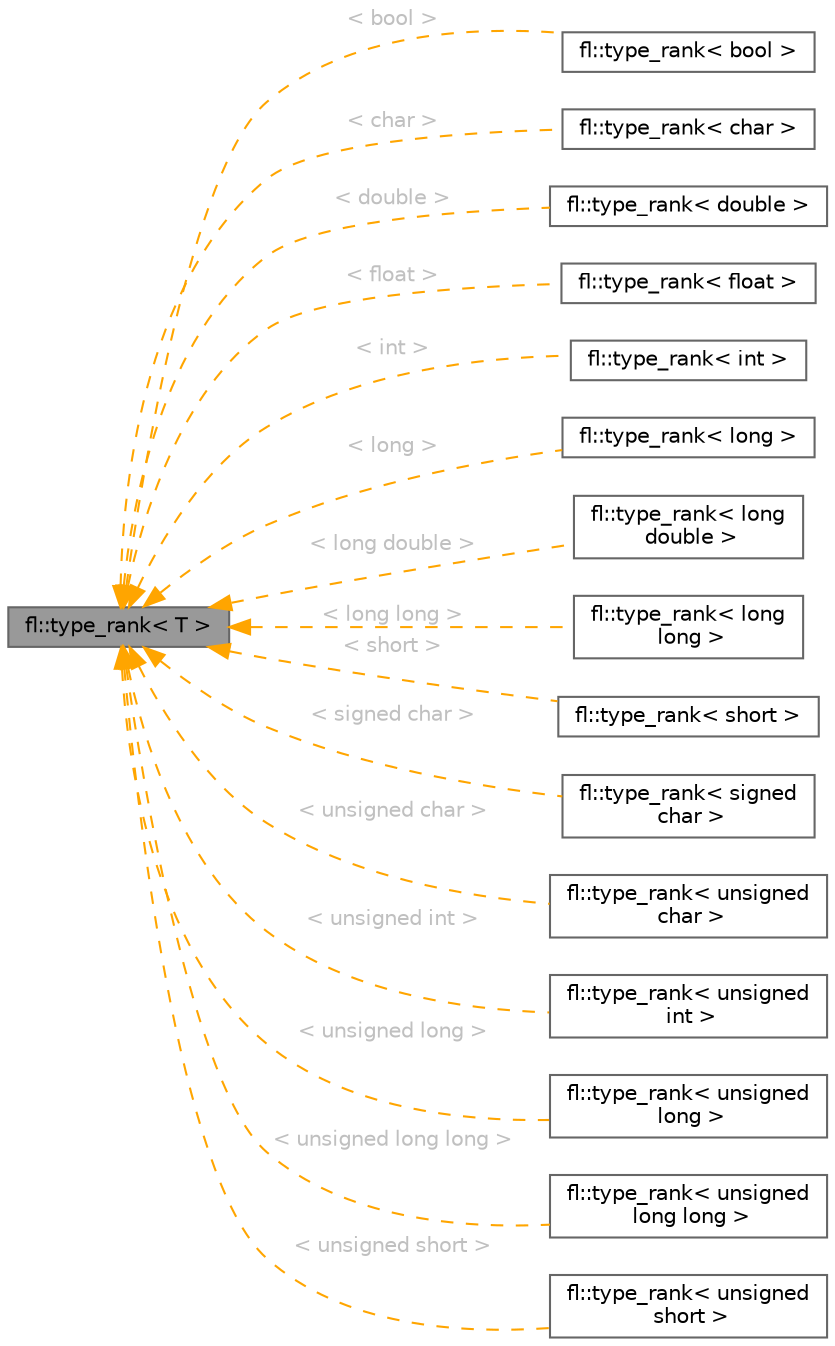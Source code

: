 digraph "fl::type_rank&lt; T &gt;"
{
 // INTERACTIVE_SVG=YES
 // LATEX_PDF_SIZE
  bgcolor="transparent";
  edge [fontname=Helvetica,fontsize=10,labelfontname=Helvetica,labelfontsize=10];
  node [fontname=Helvetica,fontsize=10,shape=box,height=0.2,width=0.4];
  rankdir="LR";
  Node1 [id="Node000001",label="fl::type_rank\< T \>",height=0.2,width=0.4,color="gray40", fillcolor="grey60", style="filled", fontcolor="black",tooltip=" "];
  Node1 -> Node2 [id="edge1_Node000001_Node000002",dir="back",color="orange",style="dashed",tooltip=" ",label=" \< bool \>",fontcolor="grey" ];
  Node2 [id="Node000002",label="fl::type_rank\< bool \>",height=0.2,width=0.4,color="gray40", fillcolor="white", style="filled",URL="$d5/dbf/structfl_1_1type__rank_3_01bool_01_4.html",tooltip=" "];
  Node1 -> Node3 [id="edge2_Node000001_Node000003",dir="back",color="orange",style="dashed",tooltip=" ",label=" \< char \>",fontcolor="grey" ];
  Node3 [id="Node000003",label="fl::type_rank\< char \>",height=0.2,width=0.4,color="gray40", fillcolor="white", style="filled",URL="$db/d43/structfl_1_1type__rank_3_01char_01_4.html",tooltip=" "];
  Node1 -> Node4 [id="edge3_Node000001_Node000004",dir="back",color="orange",style="dashed",tooltip=" ",label=" \< double \>",fontcolor="grey" ];
  Node4 [id="Node000004",label="fl::type_rank\< double \>",height=0.2,width=0.4,color="gray40", fillcolor="white", style="filled",URL="$d5/d68/structfl_1_1type__rank_3_01double_01_4.html",tooltip=" "];
  Node1 -> Node5 [id="edge4_Node000001_Node000005",dir="back",color="orange",style="dashed",tooltip=" ",label=" \< float \>",fontcolor="grey" ];
  Node5 [id="Node000005",label="fl::type_rank\< float \>",height=0.2,width=0.4,color="gray40", fillcolor="white", style="filled",URL="$d4/d62/structfl_1_1type__rank_3_01float_01_4.html",tooltip=" "];
  Node1 -> Node6 [id="edge5_Node000001_Node000006",dir="back",color="orange",style="dashed",tooltip=" ",label=" \< int \>",fontcolor="grey" ];
  Node6 [id="Node000006",label="fl::type_rank\< int \>",height=0.2,width=0.4,color="gray40", fillcolor="white", style="filled",URL="$d9/d85/structfl_1_1type__rank_3_01int_01_4.html",tooltip=" "];
  Node1 -> Node7 [id="edge6_Node000001_Node000007",dir="back",color="orange",style="dashed",tooltip=" ",label=" \< long \>",fontcolor="grey" ];
  Node7 [id="Node000007",label="fl::type_rank\< long \>",height=0.2,width=0.4,color="gray40", fillcolor="white", style="filled",URL="$d5/d70/structfl_1_1type__rank_3_01long_01_4.html",tooltip=" "];
  Node1 -> Node8 [id="edge7_Node000001_Node000008",dir="back",color="orange",style="dashed",tooltip=" ",label=" \< long double \>",fontcolor="grey" ];
  Node8 [id="Node000008",label="fl::type_rank\< long\l double \>",height=0.2,width=0.4,color="gray40", fillcolor="white", style="filled",URL="$df/d65/structfl_1_1type__rank_3_01long_01double_01_4.html",tooltip=" "];
  Node1 -> Node9 [id="edge8_Node000001_Node000009",dir="back",color="orange",style="dashed",tooltip=" ",label=" \< long long \>",fontcolor="grey" ];
  Node9 [id="Node000009",label="fl::type_rank\< long\l long \>",height=0.2,width=0.4,color="gray40", fillcolor="white", style="filled",URL="$d3/d2d/structfl_1_1type__rank_3_01long_01long_01_4.html",tooltip=" "];
  Node1 -> Node10 [id="edge9_Node000001_Node000010",dir="back",color="orange",style="dashed",tooltip=" ",label=" \< short \>",fontcolor="grey" ];
  Node10 [id="Node000010",label="fl::type_rank\< short \>",height=0.2,width=0.4,color="gray40", fillcolor="white", style="filled",URL="$d5/dde/structfl_1_1type__rank_3_01short_01_4.html",tooltip=" "];
  Node1 -> Node11 [id="edge10_Node000001_Node000011",dir="back",color="orange",style="dashed",tooltip=" ",label=" \< signed char \>",fontcolor="grey" ];
  Node11 [id="Node000011",label="fl::type_rank\< signed\l char \>",height=0.2,width=0.4,color="gray40", fillcolor="white", style="filled",URL="$d5/d28/structfl_1_1type__rank_3_01signed_01char_01_4.html",tooltip=" "];
  Node1 -> Node12 [id="edge11_Node000001_Node000012",dir="back",color="orange",style="dashed",tooltip=" ",label=" \< unsigned char \>",fontcolor="grey" ];
  Node12 [id="Node000012",label="fl::type_rank\< unsigned\l char \>",height=0.2,width=0.4,color="gray40", fillcolor="white", style="filled",URL="$d2/d85/structfl_1_1type__rank_3_01unsigned_01char_01_4.html",tooltip=" "];
  Node1 -> Node13 [id="edge12_Node000001_Node000013",dir="back",color="orange",style="dashed",tooltip=" ",label=" \< unsigned int \>",fontcolor="grey" ];
  Node13 [id="Node000013",label="fl::type_rank\< unsigned\l int \>",height=0.2,width=0.4,color="gray40", fillcolor="white", style="filled",URL="$d1/d9a/structfl_1_1type__rank_3_01unsigned_01int_01_4.html",tooltip=" "];
  Node1 -> Node14 [id="edge13_Node000001_Node000014",dir="back",color="orange",style="dashed",tooltip=" ",label=" \< unsigned long \>",fontcolor="grey" ];
  Node14 [id="Node000014",label="fl::type_rank\< unsigned\l long \>",height=0.2,width=0.4,color="gray40", fillcolor="white", style="filled",URL="$d7/d0f/structfl_1_1type__rank_3_01unsigned_01long_01_4.html",tooltip=" "];
  Node1 -> Node15 [id="edge14_Node000001_Node000015",dir="back",color="orange",style="dashed",tooltip=" ",label=" \< unsigned long long \>",fontcolor="grey" ];
  Node15 [id="Node000015",label="fl::type_rank\< unsigned\l long long \>",height=0.2,width=0.4,color="gray40", fillcolor="white", style="filled",URL="$d2/d3f/structfl_1_1type__rank_3_01unsigned_01long_01long_01_4.html",tooltip=" "];
  Node1 -> Node16 [id="edge15_Node000001_Node000016",dir="back",color="orange",style="dashed",tooltip=" ",label=" \< unsigned short \>",fontcolor="grey" ];
  Node16 [id="Node000016",label="fl::type_rank\< unsigned\l short \>",height=0.2,width=0.4,color="gray40", fillcolor="white", style="filled",URL="$d6/d52/structfl_1_1type__rank_3_01unsigned_01short_01_4.html",tooltip=" "];
}
